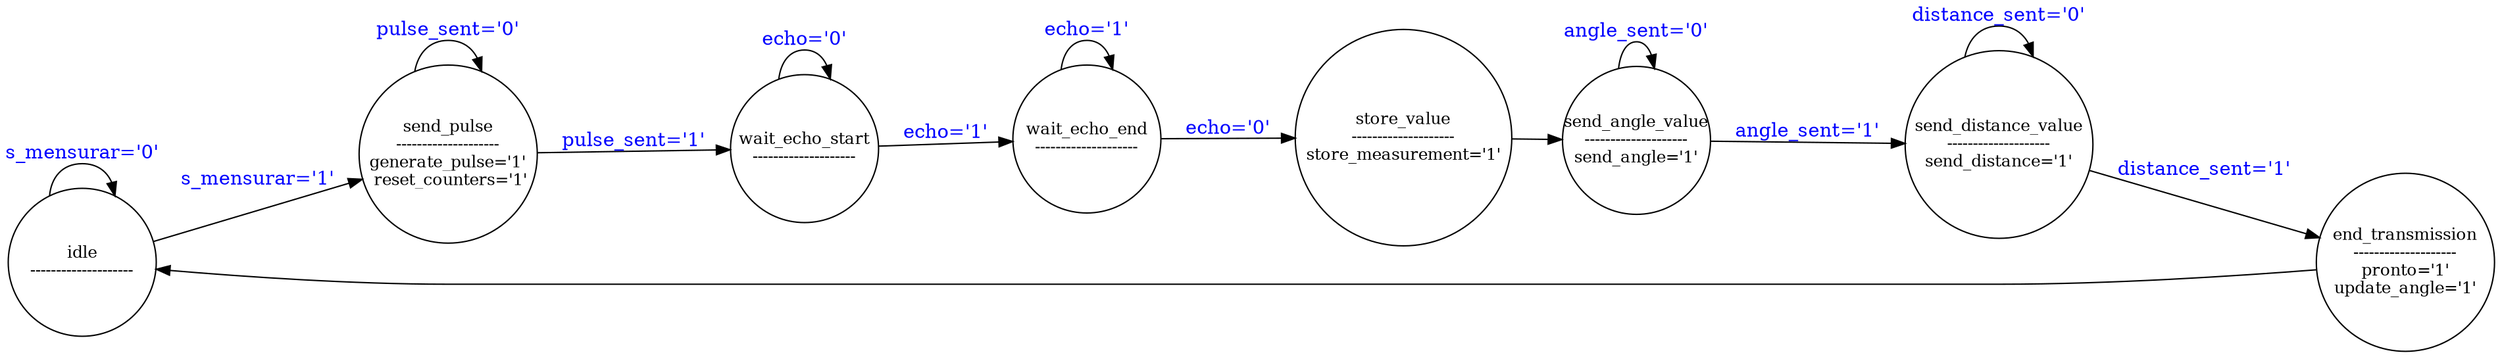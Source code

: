 digraph sonar_uc_fsm {
    rankdir=LR;
    node [shape = circle, width=1.5, fixedsize=true, fontsize=12];
    
    idle [label="idle\n--------------------\n"];
    send_pulse [width=1.8, label="send_pulse\n--------------------\ngenerate_pulse='1'\n reset_counters='1'"];
    wait_echo_start [label="wait_echo_start\n--------------------\n"];
    wait_echo_end [label="wait_echo_end\n--------------------\n"];
    store_value [width=2.2, label="store_value\n--------------------\nstore_measurement='1'"];
    send_angle_value [label="send_angle_value\n--------------------\nsend_angle='1'"];
    send_distance_value [width=1.9, label="send_distance_value\n--------------------\nsend_distance='1'"];
    end_transmission [width=1.8, label="end_transmission\n--------------------\npronto='1'\nupdate_angle='1'"];
    
    idle -> idle [label="s_mensurar='0'", fontcolor=blue];
    idle -> send_pulse [label="s_mensurar='1'", fontcolor=blue];
    send_pulse -> send_pulse [label="pulse_sent='0'", fontcolor=blue];
    send_pulse -> wait_echo_start [label="pulse_sent='1'", fontcolor=blue];
    wait_echo_start -> wait_echo_start [label="echo='0'", fontcolor=blue];
    wait_echo_start -> wait_echo_end [label="echo='1'", fontcolor=blue];
    wait_echo_end -> wait_echo_end [label="echo='1'", fontcolor=blue];
    wait_echo_end -> store_value [label="echo='0'", fontcolor=blue];
    store_value -> send_angle_value;
    send_angle_value -> send_angle_value [label="angle_sent='0'", fontcolor=blue];
    send_angle_value -> send_distance_value [label="angle_sent='1'", fontcolor=blue];
    send_distance_value -> send_distance_value [label="distance_sent='0'", fontcolor=blue];
    send_distance_value -> end_transmission [label="distance_sent='1'", fontcolor=blue];
    end_transmission -> idle;
}
